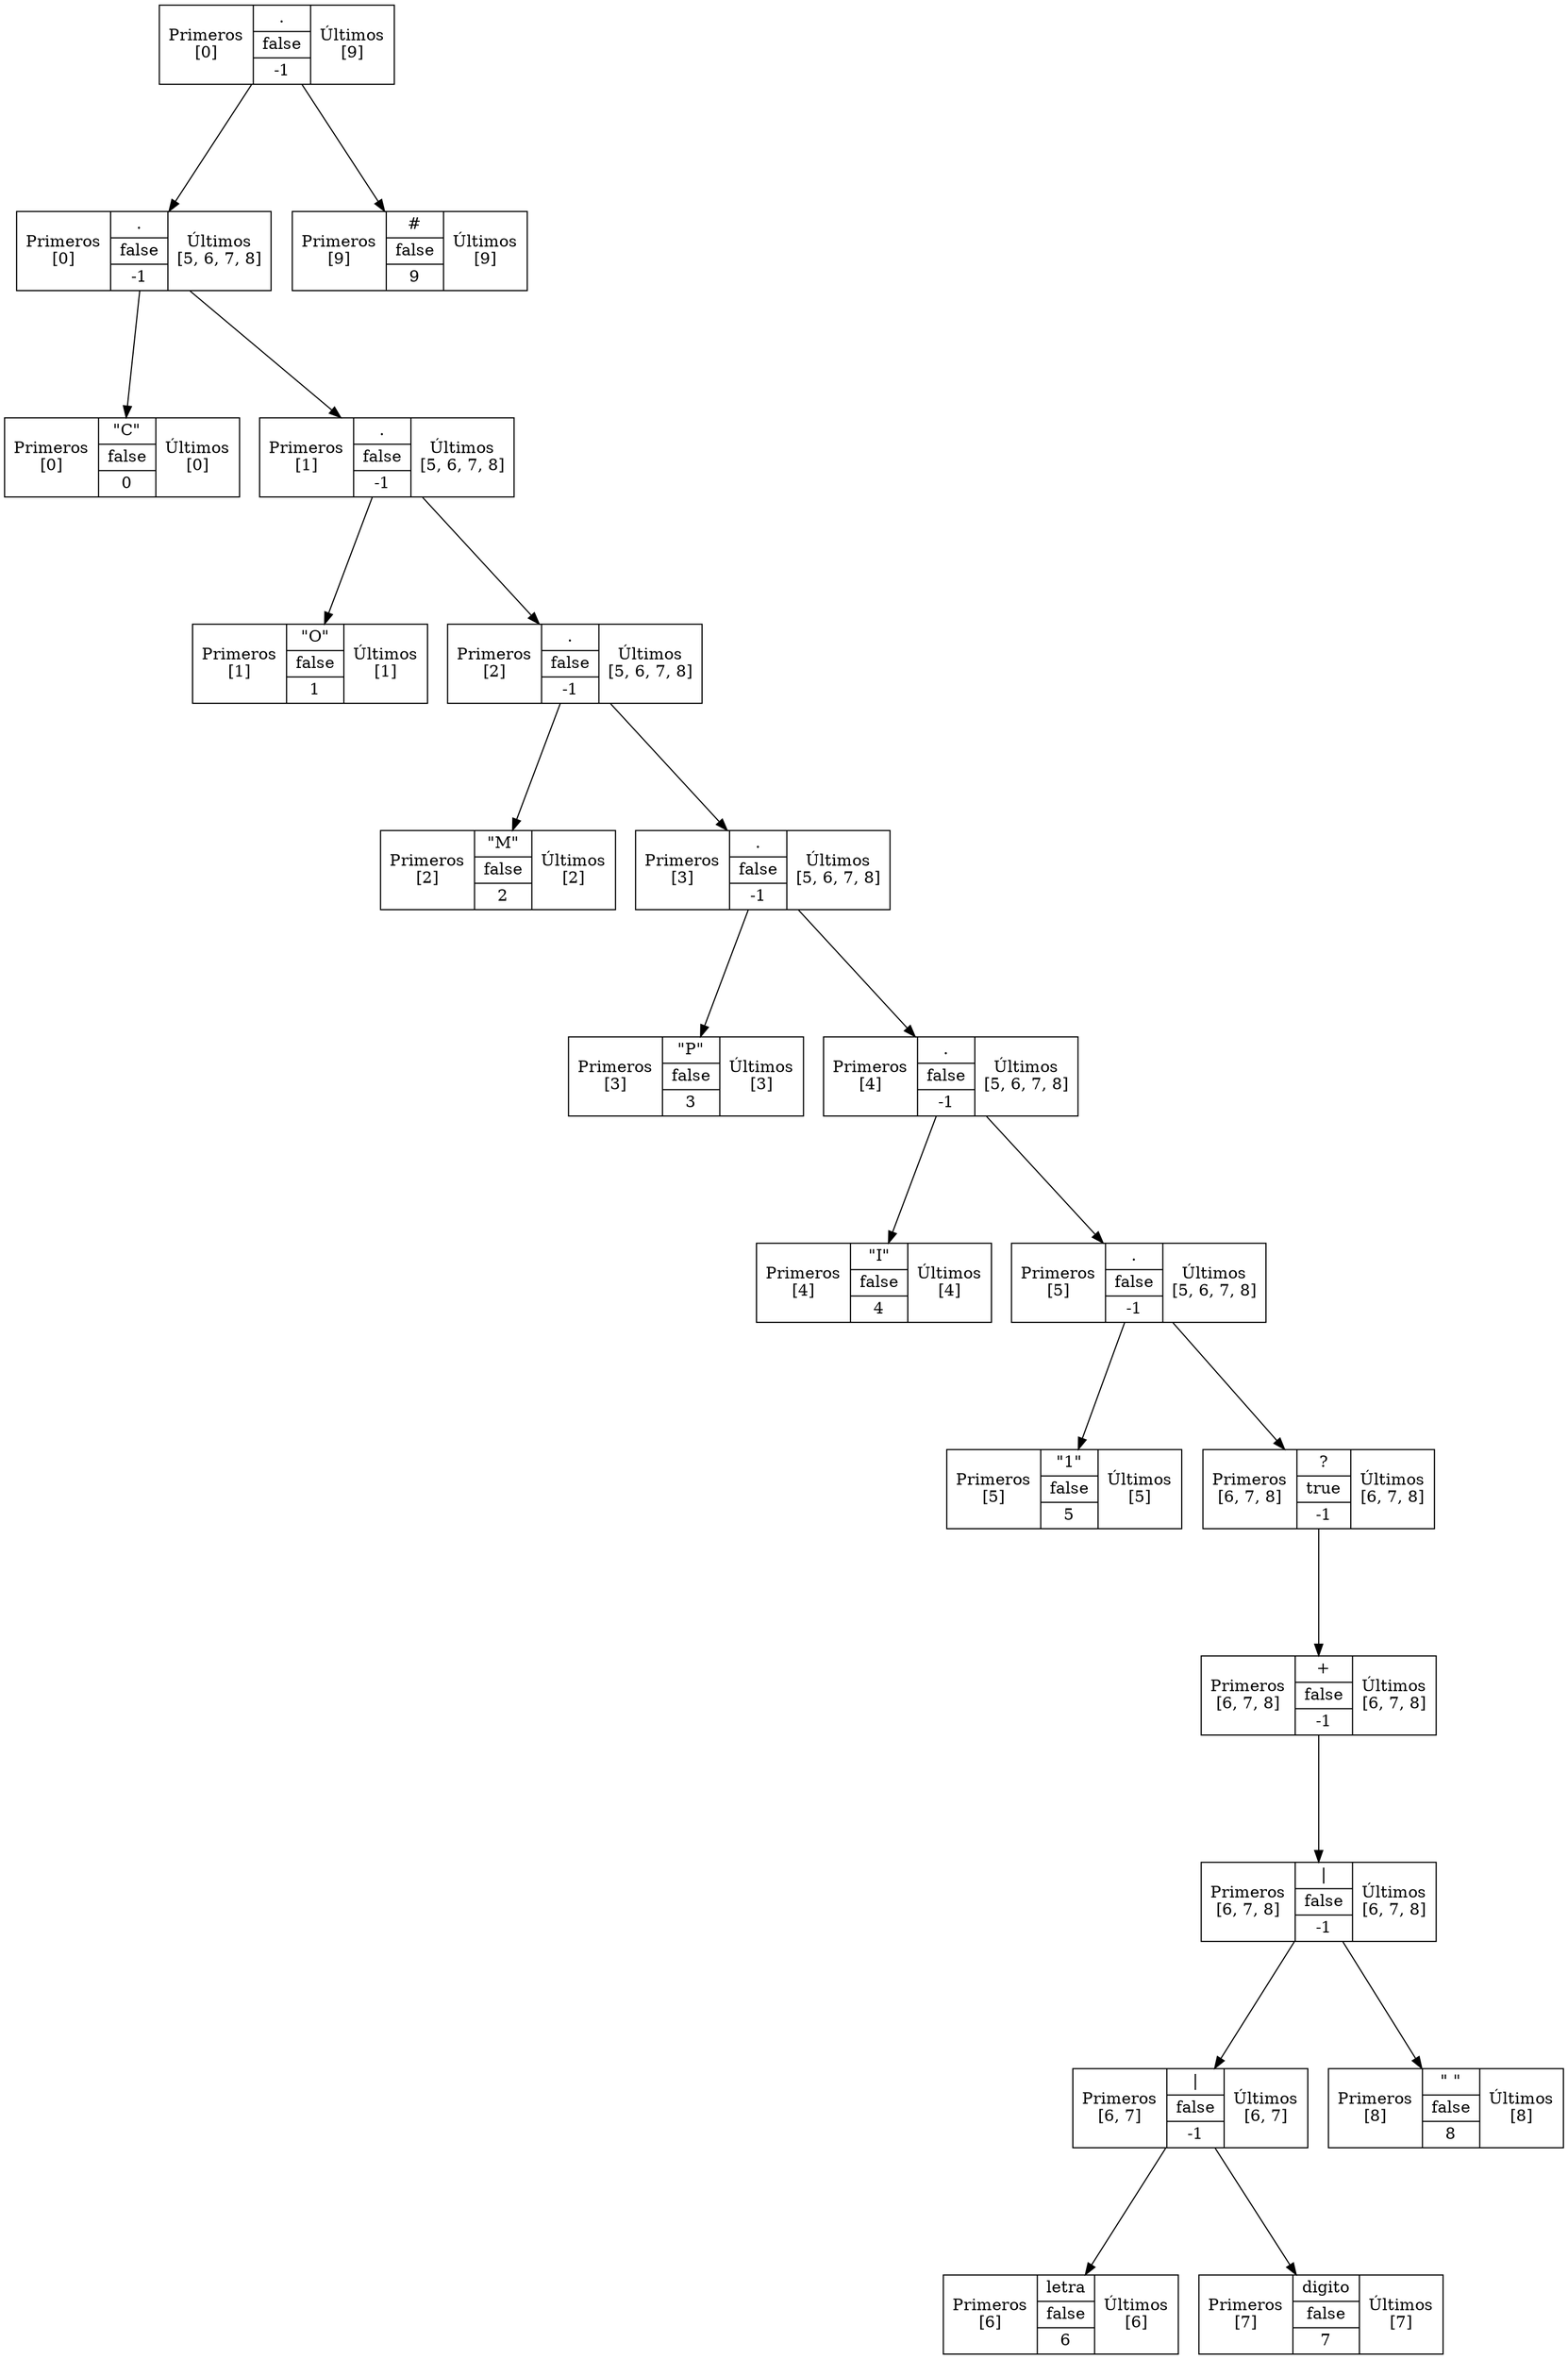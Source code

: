 digraph G
{
fontsize="5"node [shape = record];nodo1 [label="{Primeros\n[0]}|{.|false|-1}|{Últimos\n[9]}"];
nodo1 -> nodo2[minlen=3 ];
nodo1 -> nodo21[minlen=3 ];
nodo2 [label="{Primeros\n[0]}|{.|false|-1}|{Últimos\n[5, 6, 7, 8]}"];
nodo2 -> nodo3[minlen=3 ];
nodo2 -> nodo4[minlen=3 ];
nodo3 [label="{Primeros\n[0]}|{\"C\"|false|0}|{Últimos\n[0]}"];
nodo4 [label="{Primeros\n[1]}|{.|false|-1}|{Últimos\n[5, 6, 7, 8]}"];
nodo4 -> nodo5[minlen=3 ];
nodo4 -> nodo6[minlen=3 ];
nodo5 [label="{Primeros\n[1]}|{\"O\"|false|1}|{Últimos\n[1]}"];
nodo6 [label="{Primeros\n[2]}|{.|false|-1}|{Últimos\n[5, 6, 7, 8]}"];
nodo6 -> nodo7[minlen=3 ];
nodo6 -> nodo8[minlen=3 ];
nodo7 [label="{Primeros\n[2]}|{\"M\"|false|2}|{Últimos\n[2]}"];
nodo8 [label="{Primeros\n[3]}|{.|false|-1}|{Últimos\n[5, 6, 7, 8]}"];
nodo8 -> nodo9[minlen=3 ];
nodo8 -> nodo10[minlen=3 ];
nodo9 [label="{Primeros\n[3]}|{\"P\"|false|3}|{Últimos\n[3]}"];
nodo10 [label="{Primeros\n[4]}|{.|false|-1}|{Últimos\n[5, 6, 7, 8]}"];
nodo10 -> nodo11[minlen=3 ];
nodo10 -> nodo12[minlen=3 ];
nodo11 [label="{Primeros\n[4]}|{\"I\"|false|4}|{Últimos\n[4]}"];
nodo12 [label="{Primeros\n[5]}|{.|false|-1}|{Últimos\n[5, 6, 7, 8]}"];
nodo12 -> nodo13[minlen=3 ];
nodo12 -> nodo14[minlen=3 ];
nodo13 [label="{Primeros\n[5]}|{\"1\"|false|5}|{Últimos\n[5]}"];
nodo14 [label="{Primeros\n[6, 7, 8]}|{?|true|-1}|{Últimos\n[6, 7, 8]}"];
nodo14 -> nodo15[minlen=3 ];
nodo15 [label="{Primeros\n[6, 7, 8]}|{+|false|-1}|{Últimos\n[6, 7, 8]}"];
nodo15 -> nodo16[minlen=3 ];
nodo16 [label="{Primeros\n[6, 7, 8]}|{\||false|-1}|{Últimos\n[6, 7, 8]}"];
nodo16 -> nodo17[minlen=3 ];
nodo16 -> nodo20[minlen=3 ];
nodo17 [label="{Primeros\n[6, 7]}|{\||false|-1}|{Últimos\n[6, 7]}"];
nodo17 -> nodo18[minlen=3 ];
nodo17 -> nodo19[minlen=3 ];
nodo18 [label="{Primeros\n[6]}|{{letra}|false|6}|{Últimos\n[6]}"];
nodo19 [label="{Primeros\n[7]}|{{digito}|false|7}|{Últimos\n[7]}"];
nodo20 [label="{Primeros\n[8]}|{\" \"|false|8}|{Últimos\n[8]}"];
nodo21 [label="{Primeros\n[9]}|{#|false|9}|{Últimos\n[9]}"];
}
